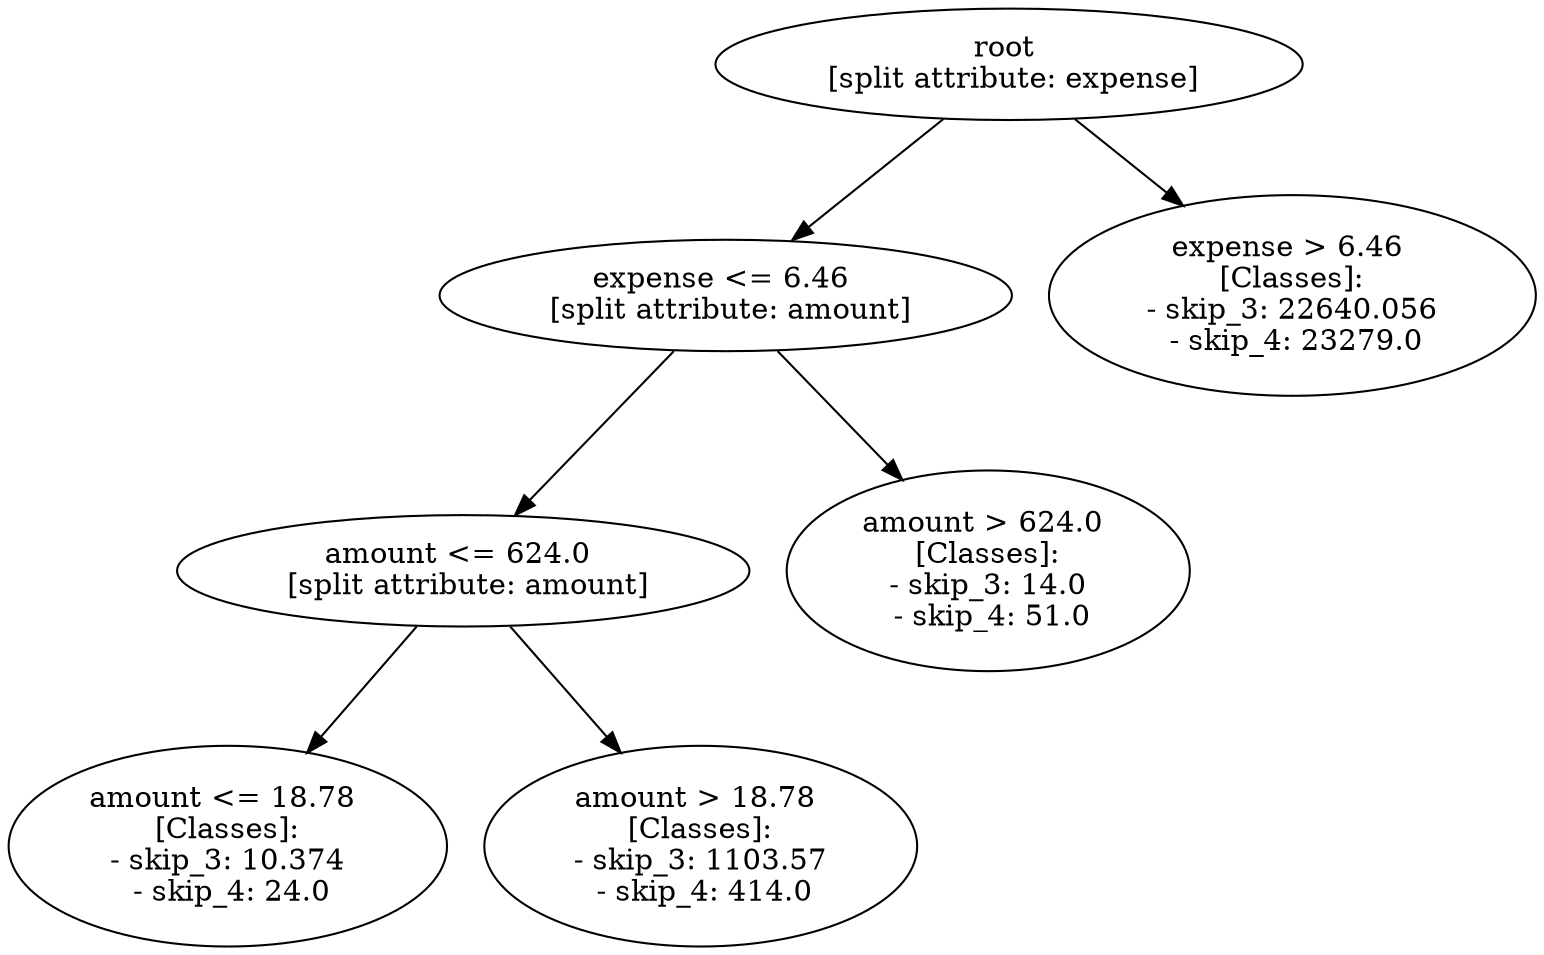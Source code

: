 // Road_Traffic_Fine_Management_Process-p_3-7
digraph "Road_Traffic_Fine_Management_Process-p_3-7" {
	"aa43af4c-1e83-41ff-8608-af747271b198" [label="root 
 [split attribute: expense]"]
	"0aeb6b7d-b9bc-4249-94df-037c8e9130a7" [label="expense <= 6.46 
 [split attribute: amount]"]
	"aa43af4c-1e83-41ff-8608-af747271b198" -> "0aeb6b7d-b9bc-4249-94df-037c8e9130a7"
	"d95ed31f-299e-45a8-b82d-adf77e5b5674" [label="amount <= 624.0 
 [split attribute: amount]"]
	"0aeb6b7d-b9bc-4249-94df-037c8e9130a7" -> "d95ed31f-299e-45a8-b82d-adf77e5b5674"
	"73b42fa9-608b-4322-b602-4be299a65f59" [label="amount <= 18.78 
 [Classes]: 
 - skip_3: 10.374 
 - skip_4: 24.0"]
	"d95ed31f-299e-45a8-b82d-adf77e5b5674" -> "73b42fa9-608b-4322-b602-4be299a65f59"
	"10b13109-5cf9-498d-95df-79d56f2c999f" [label="amount > 18.78 
 [Classes]: 
 - skip_3: 1103.57 
 - skip_4: 414.0"]
	"d95ed31f-299e-45a8-b82d-adf77e5b5674" -> "10b13109-5cf9-498d-95df-79d56f2c999f"
	"3f75f641-4b45-44fc-b517-d5f8ae132f53" [label="amount > 624.0 
 [Classes]: 
 - skip_3: 14.0 
 - skip_4: 51.0"]
	"0aeb6b7d-b9bc-4249-94df-037c8e9130a7" -> "3f75f641-4b45-44fc-b517-d5f8ae132f53"
	"671c9fec-81a0-4f5d-b4fb-a12587b0361c" [label="expense > 6.46 
 [Classes]: 
 - skip_3: 22640.056 
 - skip_4: 23279.0"]
	"aa43af4c-1e83-41ff-8608-af747271b198" -> "671c9fec-81a0-4f5d-b4fb-a12587b0361c"
}
